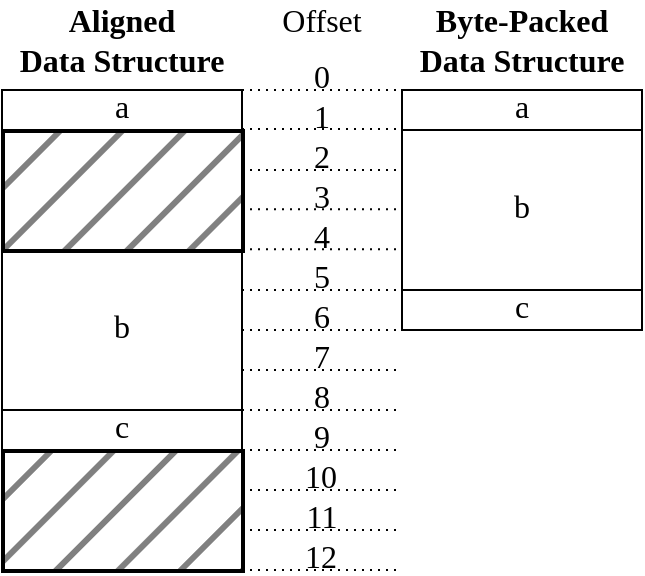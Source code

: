 <mxfile version="20.8.20" type="device"><diagram id="FPafG5A2Ey5tNKXvaF-u" name="Page-1"><mxGraphModel dx="1040" dy="851" grid="1" gridSize="10" guides="1" tooltips="1" connect="1" arrows="1" fold="1" page="0" pageScale="1" pageWidth="850" pageHeight="1100" math="0" shadow="0"><root><mxCell id="0"/><mxCell id="1" parent="0"/><mxCell id="zhKAt6lQkJZW9FpIHxW3-1" value="&lt;font style=&quot;font-size: 16px;&quot; face=&quot;LMRoman10-Regular&quot;&gt;a&lt;/font&gt;" style="rounded=0;whiteSpace=wrap;html=1;spacing=2;spacingTop=-4;" parent="1" vertex="1"><mxGeometry x="400" y="320" width="120" height="20" as="geometry"/></mxCell><mxCell id="zhKAt6lQkJZW9FpIHxW3-2" value="&lt;font style=&quot;font-size: 16px;&quot; face=&quot;LMRoman10-Regular&quot;&gt;b&lt;/font&gt;" style="rounded=0;whiteSpace=wrap;html=1;spacingTop=-4;" parent="1" vertex="1"><mxGeometry x="400" y="340" width="120" height="80" as="geometry"/></mxCell><mxCell id="zhKAt6lQkJZW9FpIHxW3-3" value="&lt;font style=&quot;font-size: 16px;&quot; face=&quot;LMRoman10-Regular&quot;&gt;c&lt;/font&gt;" style="rounded=0;whiteSpace=wrap;html=1;spacingBottom=0;spacingTop=-4;" parent="1" vertex="1"><mxGeometry x="400" y="420" width="120" height="20" as="geometry"/></mxCell><mxCell id="zhKAt6lQkJZW9FpIHxW3-5" value="&lt;font style=&quot;font-size: 16px;&quot; face=&quot;LMRoman10-Regular&quot;&gt;a&lt;/font&gt;" style="rounded=0;whiteSpace=wrap;html=1;spacingBottom=0;spacingTop=-4;" parent="1" vertex="1"><mxGeometry x="200" y="320" width="120" height="20" as="geometry"/></mxCell><mxCell id="zhKAt6lQkJZW9FpIHxW3-6" value="&lt;font style=&quot;font-size: 16px;&quot; face=&quot;LMRoman10-Regular&quot;&gt;b&lt;/font&gt;" style="rounded=0;whiteSpace=wrap;html=1;spacingTop=-4;" parent="1" vertex="1"><mxGeometry x="200" y="400" width="120" height="80" as="geometry"/></mxCell><mxCell id="zhKAt6lQkJZW9FpIHxW3-7" value="&lt;font style=&quot;font-size: 16px;&quot; face=&quot;LMRoman10-Regular&quot;&gt;c&lt;/font&gt;" style="rounded=0;whiteSpace=wrap;html=1;spacingTop=-4;" parent="1" vertex="1"><mxGeometry x="200" y="480" width="120" height="20" as="geometry"/></mxCell><mxCell id="zhKAt6lQkJZW9FpIHxW3-9" value="" style="rounded=0;whiteSpace=wrap;html=1;fillStyle=hatch;fillColor=#808080;strokeWidth=2;spacingLeft=0;" parent="1" vertex="1"><mxGeometry x="200.5" y="340.5" width="120" height="60" as="geometry"/></mxCell><mxCell id="zhKAt6lQkJZW9FpIHxW3-11" value="" style="rounded=0;whiteSpace=wrap;html=1;fillStyle=hatch;fillColor=#808080;strokeWidth=2;" parent="1" vertex="1"><mxGeometry x="200.5" y="500.5" width="120" height="60" as="geometry"/></mxCell><mxCell id="zhKAt6lQkJZW9FpIHxW3-12" value="&lt;b&gt;Aligned&lt;br&gt;Data Structure&lt;br&gt;&lt;/b&gt;" style="text;html=1;strokeColor=none;fillColor=none;align=center;verticalAlign=middle;whiteSpace=wrap;rounded=0;fontFamily=LMRoman10-Regular;fontSize=16;fontColor=default;" parent="1" vertex="1"><mxGeometry x="200" y="280" width="120" height="30" as="geometry"/></mxCell><mxCell id="zhKAt6lQkJZW9FpIHxW3-13" value="&lt;b&gt;Byte-Packed&lt;br&gt;Data Structure&lt;br&gt;&lt;/b&gt;" style="text;html=1;strokeColor=none;fillColor=none;align=center;verticalAlign=middle;whiteSpace=wrap;rounded=0;fontFamily=LMRoman10-Regular;fontSize=16;fontColor=default;" parent="1" vertex="1"><mxGeometry x="400" y="280" width="120" height="30" as="geometry"/></mxCell><mxCell id="zhKAt6lQkJZW9FpIHxW3-14" value="0" style="text;html=1;strokeColor=none;fillColor=none;align=center;verticalAlign=middle;whiteSpace=wrap;rounded=0;fillStyle=hatch;strokeWidth=2;fontFamily=LMRoman10-Regular;fontSize=16;" parent="1" vertex="1"><mxGeometry x="330" y="305" width="60" height="15" as="geometry"/></mxCell><mxCell id="zhKAt6lQkJZW9FpIHxW3-15" value="6" style="text;html=1;strokeColor=none;fillColor=none;align=center;verticalAlign=middle;whiteSpace=wrap;rounded=0;fillStyle=hatch;strokeWidth=2;fontFamily=LMRoman10-Regular;fontSize=16;" parent="1" vertex="1"><mxGeometry x="330" y="425" width="60" height="15" as="geometry"/></mxCell><mxCell id="zhKAt6lQkJZW9FpIHxW3-16" value="12" style="text;html=1;strokeColor=none;fillColor=none;align=center;verticalAlign=middle;whiteSpace=wrap;rounded=0;fillStyle=hatch;strokeWidth=2;fontFamily=LMRoman10-Regular;fontSize=16;spacingLeft=-1;" parent="1" vertex="1"><mxGeometry x="330" y="545" width="60" height="15" as="geometry"/></mxCell><mxCell id="zhKAt6lQkJZW9FpIHxW3-17" value="1" style="text;html=1;strokeColor=none;fillColor=none;align=center;verticalAlign=middle;whiteSpace=wrap;rounded=0;fillStyle=hatch;strokeWidth=2;fontFamily=LMRoman10-Regular;fontSize=16;" parent="1" vertex="1"><mxGeometry x="330" y="325" width="60" height="15" as="geometry"/></mxCell><mxCell id="zhKAt6lQkJZW9FpIHxW3-18" value="5" style="text;html=1;strokeColor=none;fillColor=none;align=center;verticalAlign=middle;whiteSpace=wrap;rounded=0;fillStyle=hatch;strokeWidth=2;fontFamily=LMRoman10-Regular;fontSize=16;" parent="1" vertex="1"><mxGeometry x="330" y="405" width="60" height="15" as="geometry"/></mxCell><mxCell id="zhKAt6lQkJZW9FpIHxW3-19" value="8" style="text;html=1;strokeColor=none;fillColor=none;align=center;verticalAlign=middle;whiteSpace=wrap;rounded=0;fillStyle=hatch;strokeWidth=2;fontFamily=LMRoman10-Regular;fontSize=16;" parent="1" vertex="1"><mxGeometry x="330" y="465" width="60" height="15" as="geometry"/></mxCell><mxCell id="zhKAt6lQkJZW9FpIHxW3-20" value="9" style="text;html=1;strokeColor=none;fillColor=none;align=center;verticalAlign=middle;whiteSpace=wrap;rounded=0;fillStyle=hatch;strokeWidth=2;fontFamily=LMRoman10-Regular;fontSize=16;" parent="1" vertex="1"><mxGeometry x="330" y="485" width="60" height="15" as="geometry"/></mxCell><mxCell id="zhKAt6lQkJZW9FpIHxW3-21" value="4" style="text;html=1;strokeColor=none;fillColor=none;align=center;verticalAlign=middle;whiteSpace=wrap;rounded=0;fillStyle=hatch;strokeWidth=2;fontFamily=LMRoman10-Regular;fontSize=16;" parent="1" vertex="1"><mxGeometry x="330" y="385" width="60" height="15" as="geometry"/></mxCell><mxCell id="zhKAt6lQkJZW9FpIHxW3-23" value="2" style="text;html=1;strokeColor=none;fillColor=none;align=center;verticalAlign=middle;whiteSpace=wrap;rounded=0;fillStyle=hatch;strokeWidth=2;fontFamily=LMRoman10-Regular;fontSize=16;" parent="1" vertex="1"><mxGeometry x="330" y="345" width="60" height="15" as="geometry"/></mxCell><mxCell id="zhKAt6lQkJZW9FpIHxW3-24" value="3" style="text;html=1;strokeColor=none;fillColor=none;align=center;verticalAlign=middle;whiteSpace=wrap;rounded=0;fillStyle=hatch;strokeWidth=2;fontFamily=LMRoman10-Regular;fontSize=16;" parent="1" vertex="1"><mxGeometry x="330" y="365" width="60" height="15" as="geometry"/></mxCell><mxCell id="zhKAt6lQkJZW9FpIHxW3-25" value="7" style="text;html=1;strokeColor=none;fillColor=none;align=center;verticalAlign=middle;whiteSpace=wrap;rounded=0;fillStyle=hatch;strokeWidth=2;fontFamily=LMRoman10-Regular;fontSize=16;" parent="1" vertex="1"><mxGeometry x="330" y="445" width="60" height="15" as="geometry"/></mxCell><mxCell id="zhKAt6lQkJZW9FpIHxW3-26" value="10" style="text;html=1;strokeColor=none;fillColor=none;align=center;verticalAlign=middle;whiteSpace=wrap;rounded=0;fillStyle=hatch;strokeWidth=2;fontFamily=LMRoman10-Regular;fontSize=16;spacingLeft=-1;" parent="1" vertex="1"><mxGeometry x="330" y="505" width="60" height="15" as="geometry"/></mxCell><mxCell id="zhKAt6lQkJZW9FpIHxW3-27" value="11" style="text;html=1;strokeColor=none;fillColor=none;align=center;verticalAlign=middle;whiteSpace=wrap;rounded=0;fillStyle=hatch;strokeWidth=2;fontFamily=LMRoman10-Regular;fontSize=16;spacingLeft=0;" parent="1" vertex="1"><mxGeometry x="330" y="525" width="60" height="15" as="geometry"/></mxCell><mxCell id="zhKAt6lQkJZW9FpIHxW3-28" value="Offset" style="text;html=1;strokeColor=none;fillColor=none;align=center;verticalAlign=middle;whiteSpace=wrap;rounded=0;fontFamily=LMRoman10-Regular;fontSize=16;fontColor=default;spacing=2;spacingTop=-10;" parent="1" vertex="1"><mxGeometry x="300" y="280" width="120" height="20" as="geometry"/></mxCell><mxCell id="ielYlIQMJ7i1M-mzrDD1-1" value="" style="endArrow=none;dashed=1;html=1;dashPattern=1 3;strokeWidth=1;rounded=0;entryX=0;entryY=0;entryDx=0;entryDy=0;exitX=1;exitY=0;exitDx=0;exitDy=0;" parent="1" source="zhKAt6lQkJZW9FpIHxW3-5" target="zhKAt6lQkJZW9FpIHxW3-1" edge="1"><mxGeometry width="50" height="50" relative="1" as="geometry"><mxPoint x="220" y="400" as="sourcePoint"/><mxPoint x="270" y="350" as="targetPoint"/></mxGeometry></mxCell><mxCell id="ielYlIQMJ7i1M-mzrDD1-2" value="" style="endArrow=none;dashed=1;html=1;dashPattern=1 3;strokeWidth=1;rounded=0;entryX=0;entryY=0;entryDx=0;entryDy=0;exitX=1;exitY=0;exitDx=0;exitDy=0;" parent="1" edge="1"><mxGeometry width="50" height="50" relative="1" as="geometry"><mxPoint x="320" y="339.52" as="sourcePoint"/><mxPoint x="400.0" y="339.52" as="targetPoint"/></mxGeometry></mxCell><mxCell id="ielYlIQMJ7i1M-mzrDD1-3" value="" style="endArrow=none;dashed=1;html=1;dashPattern=1 3;strokeWidth=1;rounded=0;entryX=0;entryY=0;entryDx=0;entryDy=0;exitX=1;exitY=0;exitDx=0;exitDy=0;" parent="1" edge="1"><mxGeometry width="50" height="50" relative="1" as="geometry"><mxPoint x="320" y="360" as="sourcePoint"/><mxPoint x="400.0" y="360" as="targetPoint"/></mxGeometry></mxCell><mxCell id="ielYlIQMJ7i1M-mzrDD1-4" value="" style="endArrow=none;dashed=1;html=1;dashPattern=1 3;strokeWidth=1;rounded=0;entryX=0;entryY=0;entryDx=0;entryDy=0;exitX=1;exitY=0;exitDx=0;exitDy=0;" parent="1" edge="1"><mxGeometry width="50" height="50" relative="1" as="geometry"><mxPoint x="320" y="379.6" as="sourcePoint"/><mxPoint x="400.0" y="379.6" as="targetPoint"/></mxGeometry></mxCell><mxCell id="ielYlIQMJ7i1M-mzrDD1-5" value="" style="endArrow=none;dashed=1;html=1;dashPattern=1 3;strokeWidth=1;rounded=0;entryX=0;entryY=0;entryDx=0;entryDy=0;exitX=1;exitY=0;exitDx=0;exitDy=0;" parent="1" edge="1"><mxGeometry width="50" height="50" relative="1" as="geometry"><mxPoint x="320" y="399.6" as="sourcePoint"/><mxPoint x="400.0" y="399.6" as="targetPoint"/></mxGeometry></mxCell><mxCell id="ielYlIQMJ7i1M-mzrDD1-6" value="" style="endArrow=none;dashed=1;html=1;dashPattern=1 3;strokeWidth=1;rounded=0;entryX=0;entryY=0;entryDx=0;entryDy=0;exitX=1;exitY=0;exitDx=0;exitDy=0;" parent="1" edge="1"><mxGeometry width="50" height="50" relative="1" as="geometry"><mxPoint x="320" y="420" as="sourcePoint"/><mxPoint x="400.0" y="420" as="targetPoint"/></mxGeometry></mxCell><mxCell id="ielYlIQMJ7i1M-mzrDD1-7" value="" style="endArrow=none;dashed=1;html=1;dashPattern=1 3;strokeWidth=1;rounded=0;entryX=0;entryY=0;entryDx=0;entryDy=0;exitX=1;exitY=0;exitDx=0;exitDy=0;" parent="1" edge="1"><mxGeometry width="50" height="50" relative="1" as="geometry"><mxPoint x="320" y="440" as="sourcePoint"/><mxPoint x="400.0" y="440" as="targetPoint"/></mxGeometry></mxCell><mxCell id="ielYlIQMJ7i1M-mzrDD1-8" value="" style="endArrow=none;dashed=1;html=1;dashPattern=1 3;strokeWidth=1;rounded=0;entryX=0;entryY=0;entryDx=0;entryDy=0;exitX=1;exitY=0;exitDx=0;exitDy=0;" parent="1" edge="1"><mxGeometry width="50" height="50" relative="1" as="geometry"><mxPoint x="320" y="460" as="sourcePoint"/><mxPoint x="400.0" y="460" as="targetPoint"/></mxGeometry></mxCell><mxCell id="ielYlIQMJ7i1M-mzrDD1-9" value="" style="endArrow=none;dashed=1;html=1;dashPattern=1 3;strokeWidth=1;rounded=0;entryX=0;entryY=0;entryDx=0;entryDy=0;exitX=1;exitY=0;exitDx=0;exitDy=0;" parent="1" edge="1"><mxGeometry width="50" height="50" relative="1" as="geometry"><mxPoint x="320" y="480" as="sourcePoint"/><mxPoint x="400.0" y="480" as="targetPoint"/></mxGeometry></mxCell><mxCell id="ielYlIQMJ7i1M-mzrDD1-10" value="" style="endArrow=none;dashed=1;html=1;dashPattern=1 3;strokeWidth=1;rounded=0;entryX=0;entryY=0;entryDx=0;entryDy=0;exitX=1;exitY=0;exitDx=0;exitDy=0;" parent="1" edge="1"><mxGeometry width="50" height="50" relative="1" as="geometry"><mxPoint x="320" y="500" as="sourcePoint"/><mxPoint x="400.0" y="500" as="targetPoint"/></mxGeometry></mxCell><mxCell id="ielYlIQMJ7i1M-mzrDD1-11" value="" style="endArrow=none;dashed=1;html=1;dashPattern=1 3;strokeWidth=1;rounded=0;entryX=0;entryY=0;entryDx=0;entryDy=0;exitX=1;exitY=0;exitDx=0;exitDy=0;" parent="1" edge="1"><mxGeometry width="50" height="50" relative="1" as="geometry"><mxPoint x="320" y="520" as="sourcePoint"/><mxPoint x="400.0" y="520" as="targetPoint"/></mxGeometry></mxCell><mxCell id="ielYlIQMJ7i1M-mzrDD1-12" value="" style="endArrow=none;dashed=1;html=1;dashPattern=1 3;strokeWidth=1;rounded=0;entryX=0;entryY=0;entryDx=0;entryDy=0;exitX=1;exitY=0;exitDx=0;exitDy=0;" parent="1" edge="1"><mxGeometry width="50" height="50" relative="1" as="geometry"><mxPoint x="320" y="540" as="sourcePoint"/><mxPoint x="400.0" y="540" as="targetPoint"/></mxGeometry></mxCell><mxCell id="ielYlIQMJ7i1M-mzrDD1-13" value="" style="endArrow=none;dashed=1;html=1;dashPattern=1 3;strokeWidth=1;rounded=0;entryX=0;entryY=0;entryDx=0;entryDy=0;exitX=1;exitY=0;exitDx=0;exitDy=0;" parent="1" edge="1"><mxGeometry width="50" height="50" relative="1" as="geometry"><mxPoint x="320" y="560" as="sourcePoint"/><mxPoint x="400.0" y="560" as="targetPoint"/></mxGeometry></mxCell></root></mxGraphModel></diagram></mxfile>